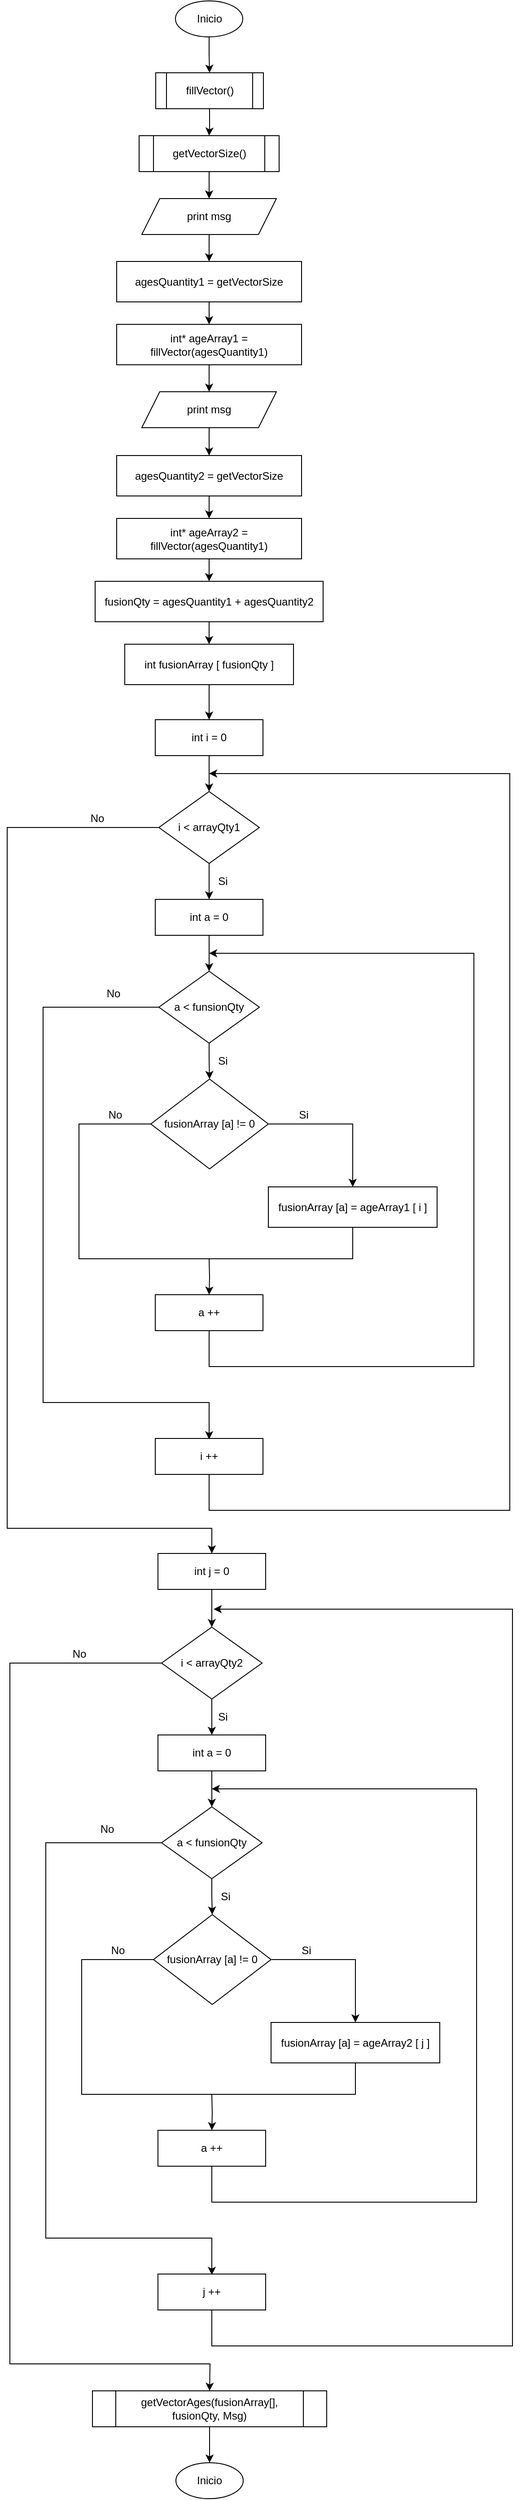 <mxfile version="20.5.3" type="embed"><diagram id="mZmNjcs3R2Ll3cJTrSu-" name="Page-1"><mxGraphModel dx="842" dy="1133" grid="1" gridSize="10" guides="1" tooltips="1" connect="1" arrows="1" fold="1" page="1" pageScale="1" pageWidth="850" pageHeight="1100" math="0" shadow="0"><root><mxCell id="0"/><mxCell id="1" parent="0"/><mxCell id="49" value="" style="edgeStyle=orthogonalEdgeStyle;rounded=0;orthogonalLoop=1;jettySize=auto;html=1;" parent="1" source="50" target="52" edge="1"><mxGeometry relative="1" as="geometry"><mxPoint x="425.5" y="120" as="targetPoint"/></mxGeometry></mxCell><mxCell id="50" value="Inicio" style="ellipse;whiteSpace=wrap;html=1;" parent="1" vertex="1"><mxGeometry x="387.5" y="40" width="75" height="40" as="geometry"/></mxCell><mxCell id="51" value="" style="edgeStyle=orthogonalEdgeStyle;rounded=0;orthogonalLoop=1;jettySize=auto;html=1;entryX=0.5;entryY=0;entryDx=0;entryDy=0;" parent="1" source="52" target="54" edge="1"><mxGeometry relative="1" as="geometry"><mxPoint x="425.5" y="200" as="targetPoint"/></mxGeometry></mxCell><mxCell id="52" value="fillVector()" style="shape=process;whiteSpace=wrap;html=1;backgroundOutline=1;" parent="1" vertex="1"><mxGeometry x="365.5" y="120" width="120" height="40" as="geometry"/></mxCell><mxCell id="53" style="edgeStyle=orthogonalEdgeStyle;rounded=0;orthogonalLoop=1;jettySize=auto;html=1;entryX=0.5;entryY=0;entryDx=0;entryDy=0;" parent="1" source="54" target="64" edge="1"><mxGeometry relative="1" as="geometry"/></mxCell><mxCell id="54" value="getVectorSize()" style="shape=process;whiteSpace=wrap;html=1;backgroundOutline=1;" parent="1" vertex="1"><mxGeometry x="347" y="190" width="156" height="40" as="geometry"/></mxCell><mxCell id="55" style="edgeStyle=orthogonalEdgeStyle;rounded=0;orthogonalLoop=1;jettySize=auto;html=1;entryX=0.5;entryY=0;entryDx=0;entryDy=0;" parent="1" source="56" target="57" edge="1"><mxGeometry relative="1" as="geometry"/></mxCell><mxCell id="56" value="agesQuantity1 = getVectorSize" style="rounded=0;whiteSpace=wrap;html=1;" parent="1" vertex="1"><mxGeometry x="322" y="330" width="206" height="45" as="geometry"/></mxCell><mxCell id="57" value="int* ageArray1 = fillVector(agesQuantity1)" style="rounded=0;whiteSpace=wrap;html=1;" parent="1" vertex="1"><mxGeometry x="322" y="400" width="206" height="45" as="geometry"/></mxCell><mxCell id="59" style="edgeStyle=orthogonalEdgeStyle;rounded=0;orthogonalLoop=1;jettySize=auto;html=1;entryX=0.5;entryY=0;entryDx=0;entryDy=0;" parent="1" source="60" target="62" edge="1"><mxGeometry relative="1" as="geometry"/></mxCell><mxCell id="60" value="agesQuantity2 = getVectorSize" style="rounded=0;whiteSpace=wrap;html=1;" parent="1" vertex="1"><mxGeometry x="322" y="546" width="206" height="45" as="geometry"/></mxCell><mxCell id="61" style="edgeStyle=orthogonalEdgeStyle;rounded=0;orthogonalLoop=1;jettySize=auto;html=1;entryX=0.5;entryY=0;entryDx=0;entryDy=0;" parent="1" source="62" target="101" edge="1"><mxGeometry relative="1" as="geometry"><mxPoint x="425" y="686" as="targetPoint"/></mxGeometry></mxCell><mxCell id="62" value="int* ageArray2 = fillVector(agesQuantity1)" style="rounded=0;whiteSpace=wrap;html=1;" parent="1" vertex="1"><mxGeometry x="322" y="616" width="206" height="45" as="geometry"/></mxCell><mxCell id="63" style="edgeStyle=orthogonalEdgeStyle;rounded=0;orthogonalLoop=1;jettySize=auto;html=1;" parent="1" source="64" target="56" edge="1"><mxGeometry relative="1" as="geometry"/></mxCell><mxCell id="64" value="print msg" style="shape=parallelogram;perimeter=parallelogramPerimeter;whiteSpace=wrap;html=1;fixedSize=1;" parent="1" vertex="1"><mxGeometry x="350" y="260" width="150" height="40" as="geometry"/></mxCell><mxCell id="148" value="" style="edgeStyle=orthogonalEdgeStyle;rounded=0;orthogonalLoop=1;jettySize=auto;html=1;" edge="1" parent="1" source="94" target="147"><mxGeometry relative="1" as="geometry"/></mxCell><mxCell id="94" value="int i = 0" style="whiteSpace=wrap;html=1;rounded=0;" parent="1" vertex="1"><mxGeometry x="365" y="840" width="120" height="40" as="geometry"/></mxCell><mxCell id="98" style="edgeStyle=orthogonalEdgeStyle;rounded=0;orthogonalLoop=1;jettySize=auto;html=1;entryX=0.5;entryY=0;entryDx=0;entryDy=0;" parent="1" source="97" target="94" edge="1"><mxGeometry relative="1" as="geometry"/></mxCell><mxCell id="97" value="int fusionArray [ fusionQty ]" style="rounded=0;whiteSpace=wrap;html=1;" parent="1" vertex="1"><mxGeometry x="331" y="756" width="188" height="45" as="geometry"/></mxCell><mxCell id="102" style="edgeStyle=orthogonalEdgeStyle;rounded=0;orthogonalLoop=1;jettySize=auto;html=1;entryX=0.5;entryY=0;entryDx=0;entryDy=0;" parent="1" source="101" target="97" edge="1"><mxGeometry relative="1" as="geometry"/></mxCell><mxCell id="101" value="fusionQty = agesQuantity1 + agesQuantity2" style="rounded=0;whiteSpace=wrap;html=1;" parent="1" vertex="1"><mxGeometry x="298" y="686" width="254" height="45" as="geometry"/></mxCell><mxCell id="103" style="edgeStyle=orthogonalEdgeStyle;rounded=0;orthogonalLoop=1;jettySize=auto;html=1;entryX=0.5;entryY=0;entryDx=0;entryDy=0;exitX=0.5;exitY=1;exitDx=0;exitDy=0;" parent="1" source="57" target="105" edge="1"><mxGeometry relative="1" as="geometry"><mxPoint x="425" y="445" as="sourcePoint"/></mxGeometry></mxCell><mxCell id="104" style="edgeStyle=orthogonalEdgeStyle;rounded=0;orthogonalLoop=1;jettySize=auto;html=1;entryX=0.5;entryY=0;entryDx=0;entryDy=0;" parent="1" source="105" target="60" edge="1"><mxGeometry relative="1" as="geometry"><mxPoint x="425" y="521" as="targetPoint"/></mxGeometry></mxCell><mxCell id="105" value="print msg" style="shape=parallelogram;perimeter=parallelogramPerimeter;whiteSpace=wrap;html=1;fixedSize=1;" parent="1" vertex="1"><mxGeometry x="350" y="475" width="150" height="40" as="geometry"/></mxCell><mxCell id="150" style="edgeStyle=orthogonalEdgeStyle;rounded=0;orthogonalLoop=1;jettySize=auto;html=1;entryX=0.5;entryY=0;entryDx=0;entryDy=0;" edge="1" parent="1" source="147" target="149"><mxGeometry relative="1" as="geometry"/></mxCell><mxCell id="147" value="i &amp;lt; arrayQty1" style="rhombus;whiteSpace=wrap;html=1;rounded=0;" vertex="1" parent="1"><mxGeometry x="369" y="920" width="112" height="80" as="geometry"/></mxCell><mxCell id="149" value="int a = 0" style="whiteSpace=wrap;html=1;rounded=0;" vertex="1" parent="1"><mxGeometry x="365" y="1040" width="120" height="40" as="geometry"/></mxCell><mxCell id="151" value="" style="edgeStyle=orthogonalEdgeStyle;rounded=0;orthogonalLoop=1;jettySize=auto;html=1;exitX=0.5;exitY=1;exitDx=0;exitDy=0;" edge="1" parent="1" target="153" source="149"><mxGeometry relative="1" as="geometry"><mxPoint x="425" y="1080" as="sourcePoint"/></mxGeometry></mxCell><mxCell id="152" style="edgeStyle=orthogonalEdgeStyle;rounded=0;orthogonalLoop=1;jettySize=auto;html=1;entryX=0.5;entryY=0;entryDx=0;entryDy=0;" edge="1" parent="1" source="153" target="154"><mxGeometry relative="1" as="geometry"><mxPoint x="425" y="1240" as="targetPoint"/></mxGeometry></mxCell><mxCell id="153" value="a &amp;lt; funsionQty" style="rhombus;whiteSpace=wrap;html=1;rounded=0;" vertex="1" parent="1"><mxGeometry x="369" y="1120" width="112" height="80" as="geometry"/></mxCell><mxCell id="159" style="edgeStyle=orthogonalEdgeStyle;rounded=0;orthogonalLoop=1;jettySize=auto;html=1;entryX=0.5;entryY=0;entryDx=0;entryDy=0;exitX=1;exitY=0.5;exitDx=0;exitDy=0;" edge="1" parent="1" source="154" target="157"><mxGeometry relative="1" as="geometry"><mxPoint x="525" y="1350" as="targetPoint"/></mxGeometry></mxCell><mxCell id="154" value="fusionArray [a] != 0" style="rhombus;whiteSpace=wrap;html=1;rounded=0;" vertex="1" parent="1"><mxGeometry x="360" y="1240" width="131" height="100" as="geometry"/></mxCell><mxCell id="157" value="fusionArray [a] = ageArray1 [ i ]" style="rounded=0;whiteSpace=wrap;html=1;" vertex="1" parent="1"><mxGeometry x="491" y="1360" width="188" height="45" as="geometry"/></mxCell><mxCell id="160" value="" style="endArrow=none;html=1;rounded=0;entryX=0;entryY=0.5;entryDx=0;entryDy=0;exitX=0.5;exitY=1;exitDx=0;exitDy=0;" edge="1" parent="1" source="157" target="154"><mxGeometry width="50" height="50" relative="1" as="geometry"><mxPoint x="260" y="1200" as="sourcePoint"/><mxPoint x="350" y="1290" as="targetPoint"/><Array as="points"><mxPoint x="585" y="1440"/><mxPoint x="280" y="1440"/><mxPoint x="280" y="1290"/></Array></mxGeometry></mxCell><mxCell id="161" value="No" style="text;html=1;align=center;verticalAlign=middle;resizable=0;points=[];autosize=1;strokeColor=none;fillColor=none;" vertex="1" parent="1"><mxGeometry x="300" y="1265" width="40" height="30" as="geometry"/></mxCell><mxCell id="162" value="Si" style="text;html=1;align=center;verticalAlign=middle;resizable=0;points=[];autosize=1;strokeColor=none;fillColor=none;" vertex="1" parent="1"><mxGeometry x="515" y="1265" width="30" height="30" as="geometry"/></mxCell><mxCell id="163" value="a ++" style="whiteSpace=wrap;html=1;rounded=0;" vertex="1" parent="1"><mxGeometry x="365" y="1480" width="120" height="40" as="geometry"/></mxCell><mxCell id="166" value="" style="edgeStyle=orthogonalEdgeStyle;rounded=0;orthogonalLoop=1;jettySize=auto;html=1;entryX=0.5;entryY=0;entryDx=0;entryDy=0;" edge="1" parent="1" target="163"><mxGeometry relative="1" as="geometry"><mxPoint x="425" y="1440" as="sourcePoint"/><mxPoint x="435" y="1130" as="targetPoint"/></mxGeometry></mxCell><mxCell id="167" value="" style="endArrow=classic;html=1;rounded=0;exitX=0.5;exitY=1;exitDx=0;exitDy=0;" edge="1" parent="1" source="163"><mxGeometry width="50" height="50" relative="1" as="geometry"><mxPoint x="390" y="1200" as="sourcePoint"/><mxPoint x="425" y="1100" as="targetPoint"/><Array as="points"><mxPoint x="425" y="1560"/><mxPoint x="720" y="1560"/><mxPoint x="720" y="1100"/></Array></mxGeometry></mxCell><mxCell id="168" value="Si" style="text;html=1;align=center;verticalAlign=middle;resizable=0;points=[];autosize=1;strokeColor=none;fillColor=none;" vertex="1" parent="1"><mxGeometry x="425" y="1205" width="30" height="30" as="geometry"/></mxCell><mxCell id="169" value="" style="endArrow=classic;html=1;rounded=0;exitX=0;exitY=0.5;exitDx=0;exitDy=0;entryX=0.45;entryY=0.025;entryDx=0;entryDy=0;entryPerimeter=0;" edge="1" parent="1" source="153"><mxGeometry width="50" height="50" relative="1" as="geometry"><mxPoint x="380" y="1260" as="sourcePoint"/><mxPoint x="425" y="1641" as="targetPoint"/><Array as="points"><mxPoint x="240" y="1160"/><mxPoint x="240" y="1600"/><mxPoint x="425" y="1600"/></Array></mxGeometry></mxCell><mxCell id="170" value="No" style="text;html=1;align=center;verticalAlign=middle;resizable=0;points=[];autosize=1;strokeColor=none;fillColor=none;" vertex="1" parent="1"><mxGeometry x="298" y="1130" width="40" height="30" as="geometry"/></mxCell><mxCell id="309" style="edgeStyle=orthogonalEdgeStyle;rounded=0;orthogonalLoop=1;jettySize=auto;html=1;entryX=0.5;entryY=0;entryDx=0;entryDy=0;" edge="1" parent="1" source="216" target="285"><mxGeometry relative="1" as="geometry"/></mxCell><mxCell id="216" value="int j = 0" style="whiteSpace=wrap;html=1;rounded=0;" vertex="1" parent="1"><mxGeometry x="368" y="1768" width="120" height="40" as="geometry"/></mxCell><mxCell id="235" value="i ++" style="whiteSpace=wrap;html=1;rounded=0;" vertex="1" parent="1"><mxGeometry x="365" y="1640" width="120" height="40" as="geometry"/></mxCell><mxCell id="236" value="" style="endArrow=classic;html=1;rounded=0;exitX=0.5;exitY=1;exitDx=0;exitDy=0;" edge="1" parent="1"><mxGeometry width="50" height="50" relative="1" as="geometry"><mxPoint x="425" y="1680" as="sourcePoint"/><mxPoint x="425" y="900" as="targetPoint"/><Array as="points"><mxPoint x="425" y="1720"/><mxPoint x="760" y="1720"/><mxPoint x="760" y="900"/></Array></mxGeometry></mxCell><mxCell id="237" value="" style="endArrow=classic;html=1;rounded=0;exitX=0;exitY=0.5;exitDx=0;exitDy=0;entryX=0.5;entryY=0;entryDx=0;entryDy=0;" edge="1" parent="1" source="147" target="216"><mxGeometry width="50" height="50" relative="1" as="geometry"><mxPoint x="470" y="1380" as="sourcePoint"/><mxPoint x="520" y="1330" as="targetPoint"/><Array as="points"><mxPoint x="200" y="960"/><mxPoint x="200" y="1740"/><mxPoint x="428" y="1740"/></Array></mxGeometry></mxCell><mxCell id="284" style="edgeStyle=orthogonalEdgeStyle;rounded=0;orthogonalLoop=1;jettySize=auto;html=1;entryX=0.5;entryY=0;entryDx=0;entryDy=0;" edge="1" parent="1" source="285" target="286"><mxGeometry relative="1" as="geometry"/></mxCell><mxCell id="285" value="i &amp;lt; arrayQty2" style="rhombus;whiteSpace=wrap;html=1;rounded=0;" vertex="1" parent="1"><mxGeometry x="372" y="1850" width="112" height="80" as="geometry"/></mxCell><mxCell id="286" value="int a = 0" style="whiteSpace=wrap;html=1;rounded=0;" vertex="1" parent="1"><mxGeometry x="368" y="1970" width="120" height="40" as="geometry"/></mxCell><mxCell id="287" value="" style="edgeStyle=orthogonalEdgeStyle;rounded=0;orthogonalLoop=1;jettySize=auto;html=1;exitX=0.5;exitY=1;exitDx=0;exitDy=0;" edge="1" parent="1" source="286" target="289"><mxGeometry relative="1" as="geometry"><mxPoint x="428" y="2010" as="sourcePoint"/></mxGeometry></mxCell><mxCell id="288" style="edgeStyle=orthogonalEdgeStyle;rounded=0;orthogonalLoop=1;jettySize=auto;html=1;entryX=0.5;entryY=0;entryDx=0;entryDy=0;" edge="1" parent="1" source="289" target="291"><mxGeometry relative="1" as="geometry"><mxPoint x="428" y="2170" as="targetPoint"/></mxGeometry></mxCell><mxCell id="289" value="a &amp;lt; funsionQty" style="rhombus;whiteSpace=wrap;html=1;rounded=0;" vertex="1" parent="1"><mxGeometry x="372" y="2050" width="112" height="80" as="geometry"/></mxCell><mxCell id="290" style="edgeStyle=orthogonalEdgeStyle;rounded=0;orthogonalLoop=1;jettySize=auto;html=1;entryX=0.5;entryY=0;entryDx=0;entryDy=0;exitX=1;exitY=0.5;exitDx=0;exitDy=0;" edge="1" parent="1" source="291" target="292"><mxGeometry relative="1" as="geometry"><mxPoint x="528" y="2280" as="targetPoint"/></mxGeometry></mxCell><mxCell id="291" value="fusionArray [a] != 0" style="rhombus;whiteSpace=wrap;html=1;rounded=0;" vertex="1" parent="1"><mxGeometry x="363" y="2170" width="131" height="100" as="geometry"/></mxCell><mxCell id="292" value="fusionArray [a] = ageArray2 [ j ]" style="rounded=0;whiteSpace=wrap;html=1;" vertex="1" parent="1"><mxGeometry x="494" y="2290" width="188" height="45" as="geometry"/></mxCell><mxCell id="293" value="" style="endArrow=none;html=1;rounded=0;entryX=0;entryY=0.5;entryDx=0;entryDy=0;exitX=0.5;exitY=1;exitDx=0;exitDy=0;" edge="1" parent="1" source="292" target="291"><mxGeometry width="50" height="50" relative="1" as="geometry"><mxPoint x="263" y="2130" as="sourcePoint"/><mxPoint x="353" y="2220" as="targetPoint"/><Array as="points"><mxPoint x="588" y="2370"/><mxPoint x="283" y="2370"/><mxPoint x="283" y="2220"/></Array></mxGeometry></mxCell><mxCell id="294" value="No" style="text;html=1;align=center;verticalAlign=middle;resizable=0;points=[];autosize=1;strokeColor=none;fillColor=none;" vertex="1" parent="1"><mxGeometry x="303" y="2195" width="40" height="30" as="geometry"/></mxCell><mxCell id="295" value="Si" style="text;html=1;align=center;verticalAlign=middle;resizable=0;points=[];autosize=1;strokeColor=none;fillColor=none;" vertex="1" parent="1"><mxGeometry x="518" y="2195" width="30" height="30" as="geometry"/></mxCell><mxCell id="296" value="a ++" style="whiteSpace=wrap;html=1;rounded=0;" vertex="1" parent="1"><mxGeometry x="368" y="2410" width="120" height="40" as="geometry"/></mxCell><mxCell id="297" value="" style="edgeStyle=orthogonalEdgeStyle;rounded=0;orthogonalLoop=1;jettySize=auto;html=1;entryX=0.5;entryY=0;entryDx=0;entryDy=0;" edge="1" parent="1" target="296"><mxGeometry relative="1" as="geometry"><mxPoint x="428" y="2370" as="sourcePoint"/><mxPoint x="438" y="2060" as="targetPoint"/></mxGeometry></mxCell><mxCell id="298" value="" style="endArrow=classic;html=1;rounded=0;exitX=0.5;exitY=1;exitDx=0;exitDy=0;" edge="1" parent="1" source="296"><mxGeometry width="50" height="50" relative="1" as="geometry"><mxPoint x="393" y="2130" as="sourcePoint"/><mxPoint x="428" y="2030" as="targetPoint"/><Array as="points"><mxPoint x="428" y="2490"/><mxPoint x="723" y="2490"/><mxPoint x="723" y="2030"/></Array></mxGeometry></mxCell><mxCell id="299" value="Si" style="text;html=1;align=center;verticalAlign=middle;resizable=0;points=[];autosize=1;strokeColor=none;fillColor=none;" vertex="1" parent="1"><mxGeometry x="428" y="2135" width="30" height="30" as="geometry"/></mxCell><mxCell id="300" value="" style="endArrow=classic;html=1;rounded=0;exitX=0;exitY=0.5;exitDx=0;exitDy=0;entryX=0.45;entryY=0.025;entryDx=0;entryDy=0;entryPerimeter=0;" edge="1" parent="1" source="289"><mxGeometry width="50" height="50" relative="1" as="geometry"><mxPoint x="383" y="2190" as="sourcePoint"/><mxPoint x="428" y="2571" as="targetPoint"/><Array as="points"><mxPoint x="243" y="2090"/><mxPoint x="243" y="2530"/><mxPoint x="428" y="2530"/></Array></mxGeometry></mxCell><mxCell id="301" value="No" style="text;html=1;align=center;verticalAlign=middle;resizable=0;points=[];autosize=1;strokeColor=none;fillColor=none;" vertex="1" parent="1"><mxGeometry x="291" y="2060" width="40" height="30" as="geometry"/></mxCell><mxCell id="304" value="j ++" style="whiteSpace=wrap;html=1;rounded=0;" vertex="1" parent="1"><mxGeometry x="368" y="2570" width="120" height="40" as="geometry"/></mxCell><mxCell id="305" value="" style="endArrow=classic;html=1;rounded=0;exitX=0.5;exitY=1;exitDx=0;exitDy=0;" edge="1" parent="1"><mxGeometry width="50" height="50" relative="1" as="geometry"><mxPoint x="428" y="2610" as="sourcePoint"/><mxPoint x="430" y="1830" as="targetPoint"/><Array as="points"><mxPoint x="428" y="2650"/><mxPoint x="763" y="2650"/><mxPoint x="763" y="1830"/></Array></mxGeometry></mxCell><mxCell id="306" value="" style="endArrow=classic;html=1;rounded=0;exitX=0;exitY=0.5;exitDx=0;exitDy=0;entryX=0.5;entryY=0;entryDx=0;entryDy=0;" edge="1" parent="1" source="285" target="315"><mxGeometry width="50" height="50" relative="1" as="geometry"><mxPoint x="473" y="2310" as="sourcePoint"/><mxPoint x="431" y="2698" as="targetPoint"/><Array as="points"><mxPoint x="203" y="1890"/><mxPoint x="203" y="2670"/><mxPoint x="426" y="2670"/></Array></mxGeometry></mxCell><mxCell id="310" value="No" style="text;html=1;align=center;verticalAlign=middle;resizable=0;points=[];autosize=1;strokeColor=none;fillColor=none;" vertex="1" parent="1"><mxGeometry x="260" y="1865" width="40" height="30" as="geometry"/></mxCell><mxCell id="311" value="No" style="text;html=1;align=center;verticalAlign=middle;resizable=0;points=[];autosize=1;strokeColor=none;fillColor=none;" vertex="1" parent="1"><mxGeometry x="280" y="935" width="40" height="30" as="geometry"/></mxCell><mxCell id="312" value="Si" style="text;html=1;align=center;verticalAlign=middle;resizable=0;points=[];autosize=1;strokeColor=none;fillColor=none;" vertex="1" parent="1"><mxGeometry x="425" y="1005" width="30" height="30" as="geometry"/></mxCell><mxCell id="313" value="Si" style="text;html=1;align=center;verticalAlign=middle;resizable=0;points=[];autosize=1;strokeColor=none;fillColor=none;" vertex="1" parent="1"><mxGeometry x="425" y="1935" width="30" height="30" as="geometry"/></mxCell><mxCell id="317" value="" style="edgeStyle=orthogonalEdgeStyle;rounded=0;orthogonalLoop=1;jettySize=auto;html=1;" edge="1" parent="1" source="315" target="316"><mxGeometry relative="1" as="geometry"/></mxCell><mxCell id="315" value="getVectorAges(fusionArray[], fusionQty, Msg)" style="shape=process;whiteSpace=wrap;html=1;backgroundOutline=1;" vertex="1" parent="1"><mxGeometry x="295" y="2700" width="261" height="40" as="geometry"/></mxCell><mxCell id="316" value="Inicio" style="ellipse;whiteSpace=wrap;html=1;" vertex="1" parent="1"><mxGeometry x="388" y="2780" width="75" height="40" as="geometry"/></mxCell></root></mxGraphModel></diagram></mxfile>